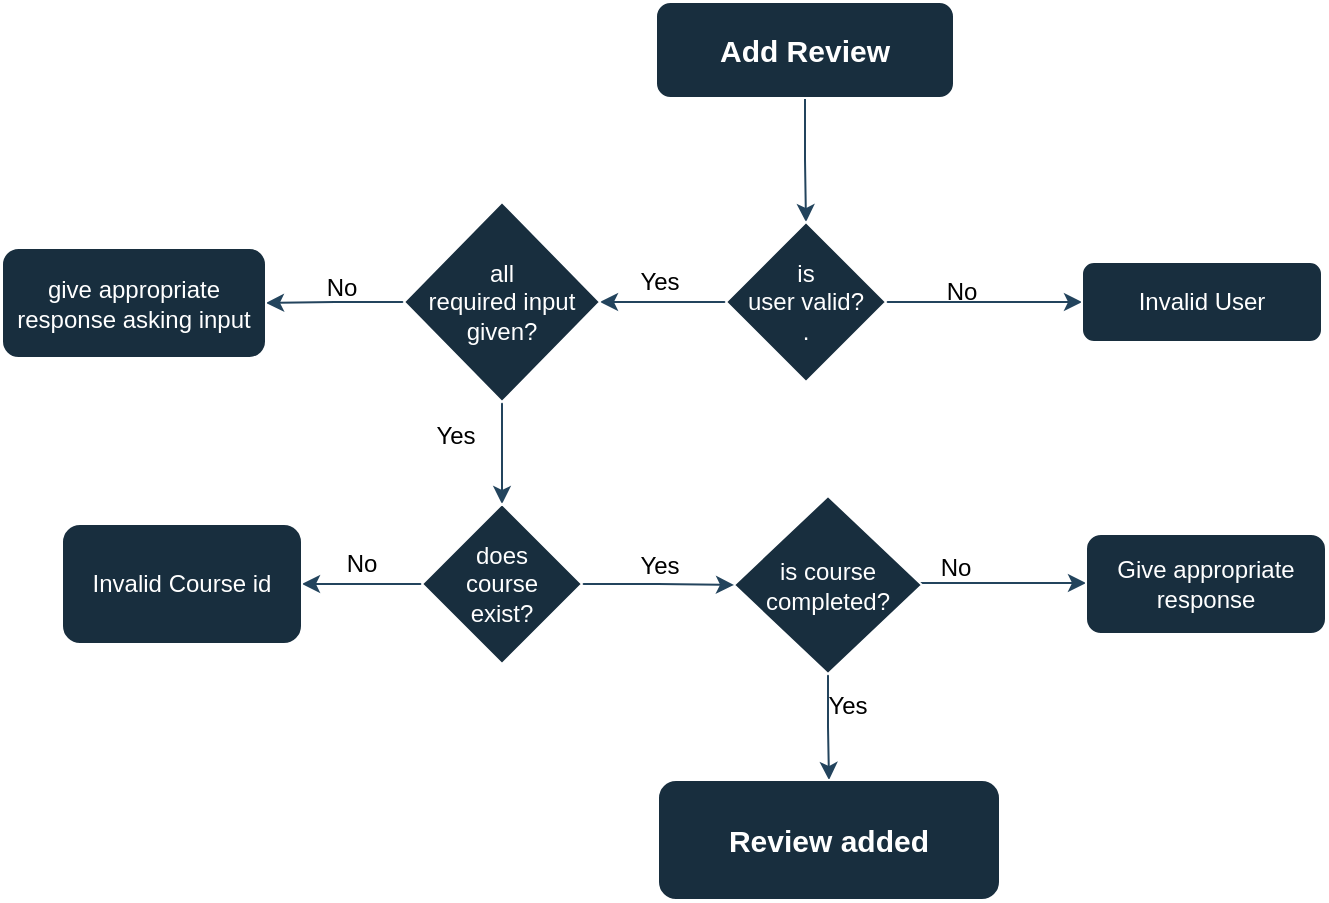 <mxfile version="22.0.6" type="device">
  <diagram name="Page-1" id="EbAEV_jTW3WetPSAjjS8">
    <mxGraphModel dx="880" dy="490" grid="1" gridSize="10" guides="1" tooltips="1" connect="1" arrows="1" fold="1" page="1" pageScale="1" pageWidth="850" pageHeight="1100" background="#FFFFFF" math="0" shadow="0">
      <root>
        <mxCell id="0" />
        <mxCell id="1" parent="0" />
        <mxCell id="UfVapmBmuUFkcLh0fFch-491" value="" style="edgeStyle=orthogonalEdgeStyle;rounded=0;orthogonalLoop=1;jettySize=auto;html=1;strokeColor=#23445D;" edge="1" parent="1" source="UfVapmBmuUFkcLh0fFch-492" target="UfVapmBmuUFkcLh0fFch-496">
          <mxGeometry relative="1" as="geometry" />
        </mxCell>
        <mxCell id="UfVapmBmuUFkcLh0fFch-492" value="Add Review" style="rounded=1;whiteSpace=wrap;html=1;fontSize=15;glass=0;strokeWidth=1;shadow=0;labelBackgroundColor=none;fillColor=#182E3E;strokeColor=#FFFFFF;fontColor=#FFFFFF;fontStyle=1" vertex="1" parent="1">
          <mxGeometry x="337" y="110" width="149" height="48" as="geometry" />
        </mxCell>
        <mxCell id="UfVapmBmuUFkcLh0fFch-493" value="" style="edgeStyle=orthogonalEdgeStyle;rounded=0;orthogonalLoop=1;jettySize=auto;html=1;strokeColor=#23445D;" edge="1" parent="1">
          <mxGeometry relative="1" as="geometry">
            <mxPoint x="452" y="260" as="sourcePoint" />
            <mxPoint x="550" y="260" as="targetPoint" />
          </mxGeometry>
        </mxCell>
        <mxCell id="UfVapmBmuUFkcLh0fFch-494" value="Invalid User" style="rounded=1;whiteSpace=wrap;html=1;strokeColor=#FFFFFF;fontColor=#FFFFFF;fillColor=#182E3E;" vertex="1" parent="1">
          <mxGeometry x="550" y="240" width="120" height="40" as="geometry" />
        </mxCell>
        <mxCell id="UfVapmBmuUFkcLh0fFch-495" value="" style="edgeStyle=orthogonalEdgeStyle;rounded=0;orthogonalLoop=1;jettySize=auto;html=1;strokeColor=#23445D;" edge="1" parent="1" source="UfVapmBmuUFkcLh0fFch-496" target="UfVapmBmuUFkcLh0fFch-500">
          <mxGeometry relative="1" as="geometry" />
        </mxCell>
        <mxCell id="UfVapmBmuUFkcLh0fFch-496" value="is &lt;br&gt;user valid?&lt;br&gt;." style="rhombus;whiteSpace=wrap;html=1;strokeColor=#FFFFFF;fontColor=#FFFFFF;fillColor=#182E3E;" vertex="1" parent="1">
          <mxGeometry x="372" y="220" width="80" height="80" as="geometry" />
        </mxCell>
        <mxCell id="UfVapmBmuUFkcLh0fFch-497" value="No" style="text;html=1;strokeColor=none;fillColor=none;align=center;verticalAlign=middle;whiteSpace=wrap;rounded=0;fontColor=default;" vertex="1" parent="1">
          <mxGeometry x="460" y="240" width="60" height="30" as="geometry" />
        </mxCell>
        <mxCell id="UfVapmBmuUFkcLh0fFch-498" value="" style="edgeStyle=orthogonalEdgeStyle;rounded=0;orthogonalLoop=1;jettySize=auto;html=1;strokeColor=#23445D;" edge="1" parent="1" source="UfVapmBmuUFkcLh0fFch-500" target="UfVapmBmuUFkcLh0fFch-502">
          <mxGeometry relative="1" as="geometry" />
        </mxCell>
        <mxCell id="UfVapmBmuUFkcLh0fFch-499" value="" style="edgeStyle=orthogonalEdgeStyle;rounded=0;orthogonalLoop=1;jettySize=auto;html=1;strokeColor=#23445D;" edge="1" parent="1" source="UfVapmBmuUFkcLh0fFch-500" target="UfVapmBmuUFkcLh0fFch-514">
          <mxGeometry relative="1" as="geometry" />
        </mxCell>
        <mxCell id="UfVapmBmuUFkcLh0fFch-500" value="all &lt;br&gt;required input given?" style="rhombus;whiteSpace=wrap;html=1;strokeColor=#FFFFFF;fontColor=#FFFFFF;fillColor=#182E3E;" vertex="1" parent="1">
          <mxGeometry x="211" y="210" width="98" height="100" as="geometry" />
        </mxCell>
        <mxCell id="UfVapmBmuUFkcLh0fFch-501" value="Yes" style="text;html=1;strokeColor=none;fillColor=none;align=center;verticalAlign=middle;whiteSpace=wrap;rounded=0;fontColor=default;" vertex="1" parent="1">
          <mxGeometry x="309" y="235" width="60" height="30" as="geometry" />
        </mxCell>
        <mxCell id="UfVapmBmuUFkcLh0fFch-502" value="give appropriate response asking input" style="rounded=1;whiteSpace=wrap;html=1;fillColor=#182E3E;strokeColor=#FFFFFF;fontColor=#FFFFFF;" vertex="1" parent="1">
          <mxGeometry x="10" y="233" width="132" height="55" as="geometry" />
        </mxCell>
        <mxCell id="UfVapmBmuUFkcLh0fFch-503" value="No" style="text;html=1;strokeColor=none;fillColor=none;align=center;verticalAlign=middle;whiteSpace=wrap;rounded=0;fontColor=default;" vertex="1" parent="1">
          <mxGeometry x="150" y="238" width="60" height="30" as="geometry" />
        </mxCell>
        <mxCell id="UfVapmBmuUFkcLh0fFch-504" value="" style="edgeStyle=orthogonalEdgeStyle;rounded=0;orthogonalLoop=1;jettySize=auto;html=1;strokeColor=#23445D;exitX=0;exitY=0.75;exitDx=0;exitDy=0;" edge="1" parent="1" source="UfVapmBmuUFkcLh0fFch-509" target="UfVapmBmuUFkcLh0fFch-508">
          <mxGeometry relative="1" as="geometry">
            <mxPoint x="372" y="401" as="sourcePoint" />
            <Array as="points">
              <mxPoint x="500" y="401" />
              <mxPoint x="500" y="401" />
            </Array>
          </mxGeometry>
        </mxCell>
        <mxCell id="UfVapmBmuUFkcLh0fFch-505" value="" style="edgeStyle=orthogonalEdgeStyle;rounded=0;orthogonalLoop=1;jettySize=auto;html=1;strokeColor=#23445D;" edge="1" parent="1" source="UfVapmBmuUFkcLh0fFch-506" target="UfVapmBmuUFkcLh0fFch-510">
          <mxGeometry relative="1" as="geometry" />
        </mxCell>
        <mxCell id="UfVapmBmuUFkcLh0fFch-506" value="is course completed?" style="rhombus;whiteSpace=wrap;html=1;fillColor=#182E3E;strokeColor=#FFFFFF;fontColor=#FFFFFF;" vertex="1" parent="1">
          <mxGeometry x="376" y="357" width="94" height="89" as="geometry" />
        </mxCell>
        <mxCell id="UfVapmBmuUFkcLh0fFch-507" value="Yes" style="text;html=1;strokeColor=none;fillColor=none;align=center;verticalAlign=middle;whiteSpace=wrap;rounded=0;fontColor=default;" vertex="1" parent="1">
          <mxGeometry x="309" y="377" width="60" height="30" as="geometry" />
        </mxCell>
        <mxCell id="UfVapmBmuUFkcLh0fFch-508" value="Give appropriate response" style="rounded=1;whiteSpace=wrap;html=1;fillColor=#182E3E;strokeColor=#FFFFFF;fontColor=#FFFFFF;" vertex="1" parent="1">
          <mxGeometry x="552" y="376" width="120" height="50" as="geometry" />
        </mxCell>
        <mxCell id="UfVapmBmuUFkcLh0fFch-509" value="No" style="text;html=1;strokeColor=none;fillColor=none;align=center;verticalAlign=middle;whiteSpace=wrap;rounded=0;fontColor=default;" vertex="1" parent="1">
          <mxGeometry x="457" y="378" width="60" height="30" as="geometry" />
        </mxCell>
        <mxCell id="UfVapmBmuUFkcLh0fFch-510" value="Review added" style="rounded=1;whiteSpace=wrap;html=1;fillColor=#182E3E;strokeColor=#FFFFFF;fontColor=#FFFFFF;fontSize=15;fontStyle=1" vertex="1" parent="1">
          <mxGeometry x="338" y="499" width="171" height="60" as="geometry" />
        </mxCell>
        <mxCell id="UfVapmBmuUFkcLh0fFch-511" value="Yes" style="text;html=1;strokeColor=none;fillColor=none;align=center;verticalAlign=middle;whiteSpace=wrap;rounded=0;fontColor=default;" vertex="1" parent="1">
          <mxGeometry x="403" y="447" width="60" height="30" as="geometry" />
        </mxCell>
        <mxCell id="UfVapmBmuUFkcLh0fFch-512" value="" style="edgeStyle=orthogonalEdgeStyle;rounded=0;orthogonalLoop=1;jettySize=auto;html=1;strokeColor=#23445D;" edge="1" parent="1" source="UfVapmBmuUFkcLh0fFch-514" target="UfVapmBmuUFkcLh0fFch-506">
          <mxGeometry relative="1" as="geometry" />
        </mxCell>
        <mxCell id="UfVapmBmuUFkcLh0fFch-513" value="" style="edgeStyle=orthogonalEdgeStyle;rounded=0;orthogonalLoop=1;jettySize=auto;html=1;strokeColor=#23445D;" edge="1" parent="1" source="UfVapmBmuUFkcLh0fFch-514" target="UfVapmBmuUFkcLh0fFch-515">
          <mxGeometry relative="1" as="geometry" />
        </mxCell>
        <mxCell id="UfVapmBmuUFkcLh0fFch-514" value="does &lt;br&gt;course &lt;br&gt;exist?" style="rhombus;whiteSpace=wrap;html=1;strokeColor=#FFFFFF;fontColor=#FFFFFF;fillColor=#182E3E;" vertex="1" parent="1">
          <mxGeometry x="220" y="361" width="80" height="80" as="geometry" />
        </mxCell>
        <mxCell id="UfVapmBmuUFkcLh0fFch-515" value="Invalid Course id" style="rounded=1;whiteSpace=wrap;html=1;fillColor=#182E3E;strokeColor=#FFFFFF;fontColor=#FFFFFF;" vertex="1" parent="1">
          <mxGeometry x="40" y="371" width="120" height="60" as="geometry" />
        </mxCell>
        <mxCell id="UfVapmBmuUFkcLh0fFch-516" value="Yes" style="text;html=1;strokeColor=none;fillColor=none;align=center;verticalAlign=middle;whiteSpace=wrap;rounded=0;fontColor=default;" vertex="1" parent="1">
          <mxGeometry x="207" y="312" width="60" height="30" as="geometry" />
        </mxCell>
        <mxCell id="UfVapmBmuUFkcLh0fFch-517" value="No" style="text;html=1;strokeColor=none;fillColor=none;align=center;verticalAlign=middle;whiteSpace=wrap;rounded=0;fontColor=default;" vertex="1" parent="1">
          <mxGeometry x="160" y="376" width="60" height="30" as="geometry" />
        </mxCell>
      </root>
    </mxGraphModel>
  </diagram>
</mxfile>
